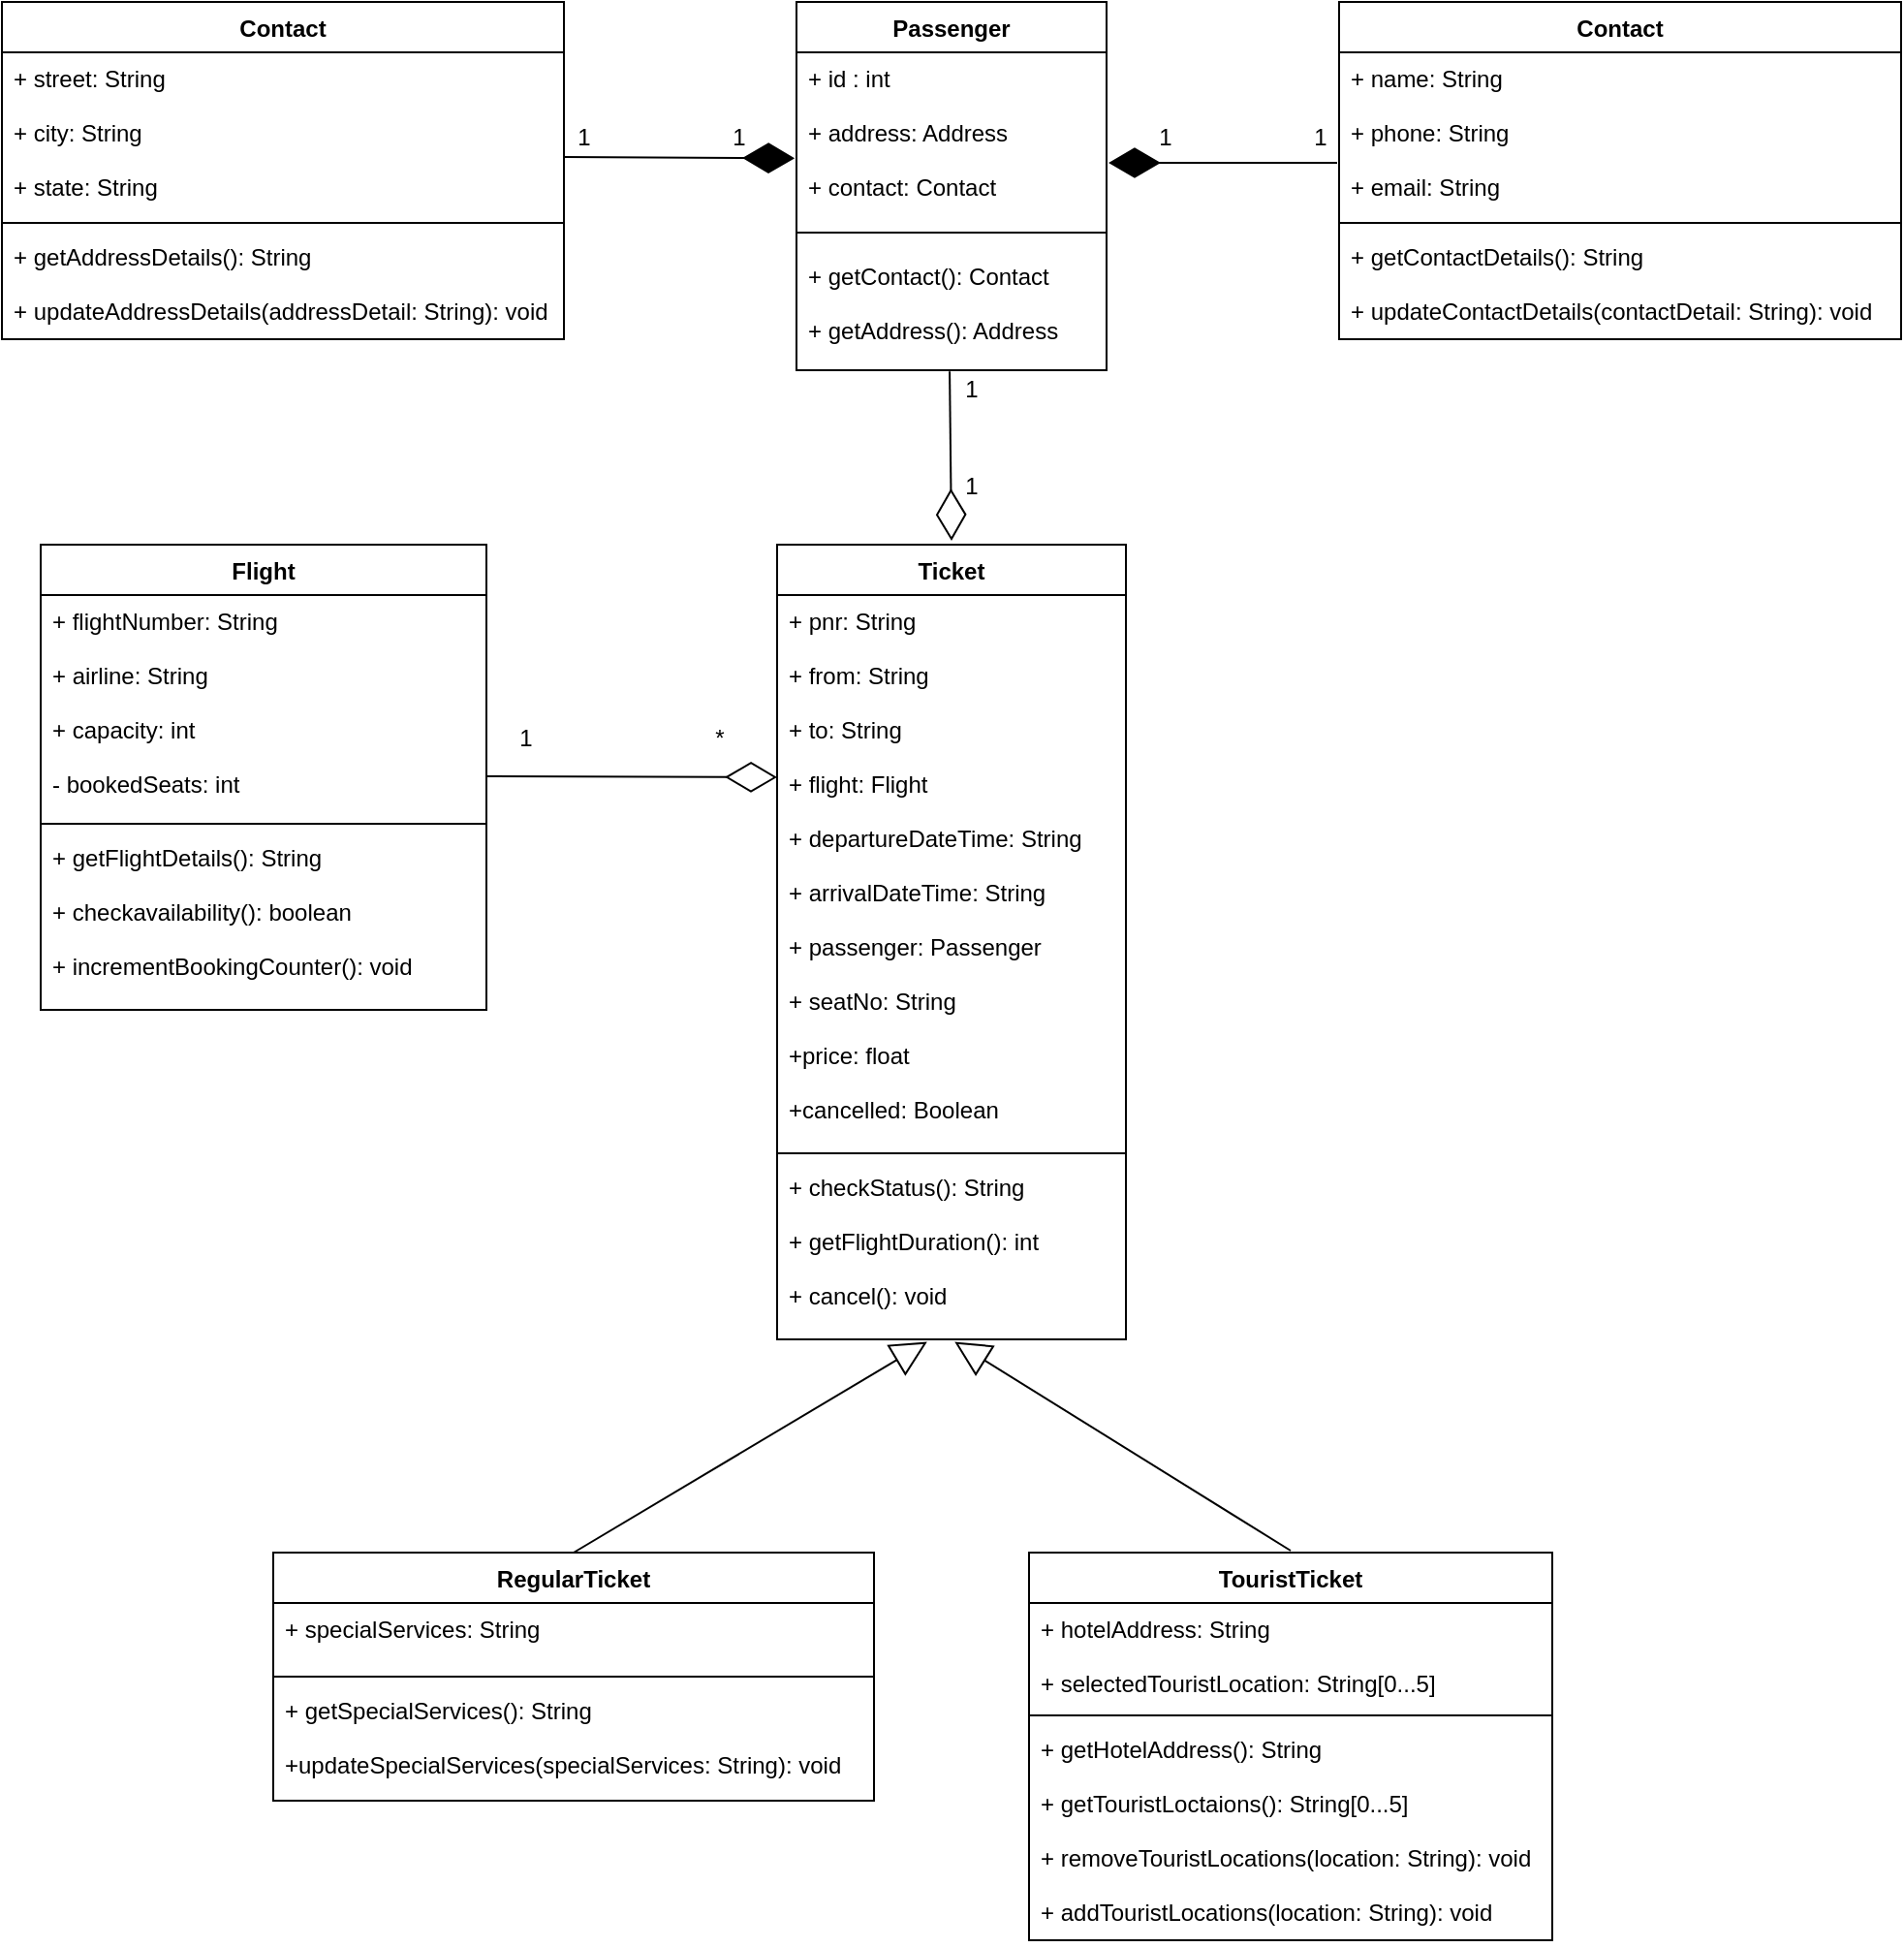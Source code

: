 <mxfile version="14.4.3" type="device"><diagram id="8fv_rD8Y05uJvr2xYTI6" name="Page-1"><mxGraphModel dx="1209" dy="713" grid="1" gridSize="10" guides="1" tooltips="1" connect="1" arrows="1" fold="1" page="1" pageScale="1" pageWidth="1654" pageHeight="1169" math="0" shadow="0"><root><mxCell id="0"/><mxCell id="1" parent="0"/><mxCell id="OF5-fOeb-lvQOMKdBMDE-17" value="Passenger" style="swimlane;fontStyle=1;align=center;verticalAlign=top;childLayout=stackLayout;horizontal=1;startSize=26;horizontalStack=0;resizeParent=1;resizeParentMax=0;resizeLast=0;collapsible=1;marginBottom=0;" vertex="1" parent="1"><mxGeometry x="520" y="80" width="160" height="190" as="geometry"/></mxCell><mxCell id="OF5-fOeb-lvQOMKdBMDE-18" value="+ id : int &#10;&#10;+ address: Address&#10;&#10;+ contact: Contact" style="text;strokeColor=none;fillColor=none;align=left;verticalAlign=top;spacingLeft=4;spacingRight=4;overflow=hidden;rotatable=0;points=[[0,0.5],[1,0.5]];portConstraint=eastwest;" vertex="1" parent="OF5-fOeb-lvQOMKdBMDE-17"><mxGeometry y="26" width="160" height="84" as="geometry"/></mxCell><mxCell id="OF5-fOeb-lvQOMKdBMDE-53" value="" style="endArrow=diamondThin;endFill=1;endSize=24;html=1;entryX=-0.006;entryY=0.651;entryDx=0;entryDy=0;entryPerimeter=0;" edge="1" parent="OF5-fOeb-lvQOMKdBMDE-17" target="OF5-fOeb-lvQOMKdBMDE-18"><mxGeometry width="160" relative="1" as="geometry"><mxPoint x="-120" y="80" as="sourcePoint"/><mxPoint x="40" y="80" as="targetPoint"/></mxGeometry></mxCell><mxCell id="OF5-fOeb-lvQOMKdBMDE-19" value="" style="line;strokeWidth=1;fillColor=none;align=left;verticalAlign=middle;spacingTop=-1;spacingLeft=3;spacingRight=3;rotatable=0;labelPosition=right;points=[];portConstraint=eastwest;" vertex="1" parent="OF5-fOeb-lvQOMKdBMDE-17"><mxGeometry y="110" width="160" height="18" as="geometry"/></mxCell><mxCell id="OF5-fOeb-lvQOMKdBMDE-20" value="+ getContact(): Contact&#10;&#10;+ getAddress(): Address" style="text;strokeColor=none;fillColor=none;align=left;verticalAlign=top;spacingLeft=4;spacingRight=4;overflow=hidden;rotatable=0;points=[[0,0.5],[1,0.5]];portConstraint=eastwest;" vertex="1" parent="OF5-fOeb-lvQOMKdBMDE-17"><mxGeometry y="128" width="160" height="62" as="geometry"/></mxCell><mxCell id="OF5-fOeb-lvQOMKdBMDE-21" value="Contact" style="swimlane;fontStyle=1;align=center;verticalAlign=top;childLayout=stackLayout;horizontal=1;startSize=26;horizontalStack=0;resizeParent=1;resizeParentMax=0;resizeLast=0;collapsible=1;marginBottom=0;" vertex="1" parent="1"><mxGeometry x="800" y="80" width="290" height="174" as="geometry"/></mxCell><mxCell id="OF5-fOeb-lvQOMKdBMDE-22" value="+ name: String&#10;&#10;+ phone: String&#10;&#10;+ email: String" style="text;strokeColor=none;fillColor=none;align=left;verticalAlign=top;spacingLeft=4;spacingRight=4;overflow=hidden;rotatable=0;points=[[0,0.5],[1,0.5]];portConstraint=eastwest;" vertex="1" parent="OF5-fOeb-lvQOMKdBMDE-21"><mxGeometry y="26" width="290" height="84" as="geometry"/></mxCell><mxCell id="OF5-fOeb-lvQOMKdBMDE-23" value="" style="line;strokeWidth=1;fillColor=none;align=left;verticalAlign=middle;spacingTop=-1;spacingLeft=3;spacingRight=3;rotatable=0;labelPosition=right;points=[];portConstraint=eastwest;" vertex="1" parent="OF5-fOeb-lvQOMKdBMDE-21"><mxGeometry y="110" width="290" height="8" as="geometry"/></mxCell><mxCell id="OF5-fOeb-lvQOMKdBMDE-24" value="+ getContactDetails(): String&#10;&#10;+ updateContactDetails(contactDetail: String): void" style="text;strokeColor=none;fillColor=none;align=left;verticalAlign=top;spacingLeft=4;spacingRight=4;overflow=hidden;rotatable=0;points=[[0,0.5],[1,0.5]];portConstraint=eastwest;" vertex="1" parent="OF5-fOeb-lvQOMKdBMDE-21"><mxGeometry y="118" width="290" height="56" as="geometry"/></mxCell><mxCell id="OF5-fOeb-lvQOMKdBMDE-25" value="Contact" style="swimlane;fontStyle=1;align=center;verticalAlign=top;childLayout=stackLayout;horizontal=1;startSize=26;horizontalStack=0;resizeParent=1;resizeParentMax=0;resizeLast=0;collapsible=1;marginBottom=0;" vertex="1" parent="1"><mxGeometry x="110" y="80" width="290" height="174" as="geometry"/></mxCell><mxCell id="OF5-fOeb-lvQOMKdBMDE-26" value="+ street: String&#10;&#10;+ city: String&#10;&#10;+ state: String" style="text;strokeColor=none;fillColor=none;align=left;verticalAlign=top;spacingLeft=4;spacingRight=4;overflow=hidden;rotatable=0;points=[[0,0.5],[1,0.5]];portConstraint=eastwest;" vertex="1" parent="OF5-fOeb-lvQOMKdBMDE-25"><mxGeometry y="26" width="290" height="84" as="geometry"/></mxCell><mxCell id="OF5-fOeb-lvQOMKdBMDE-27" value="" style="line;strokeWidth=1;fillColor=none;align=left;verticalAlign=middle;spacingTop=-1;spacingLeft=3;spacingRight=3;rotatable=0;labelPosition=right;points=[];portConstraint=eastwest;" vertex="1" parent="OF5-fOeb-lvQOMKdBMDE-25"><mxGeometry y="110" width="290" height="8" as="geometry"/></mxCell><mxCell id="OF5-fOeb-lvQOMKdBMDE-28" value="+ getAddressDetails(): String&#10;&#10;+ updateAddressDetails(addressDetail: String): void" style="text;strokeColor=none;fillColor=none;align=left;verticalAlign=top;spacingLeft=4;spacingRight=4;overflow=hidden;rotatable=0;points=[[0,0.5],[1,0.5]];portConstraint=eastwest;" vertex="1" parent="OF5-fOeb-lvQOMKdBMDE-25"><mxGeometry y="118" width="290" height="56" as="geometry"/></mxCell><mxCell id="OF5-fOeb-lvQOMKdBMDE-29" value="Flight" style="swimlane;fontStyle=1;align=center;verticalAlign=top;childLayout=stackLayout;horizontal=1;startSize=26;horizontalStack=0;resizeParent=1;resizeParentMax=0;resizeLast=0;collapsible=1;marginBottom=0;" vertex="1" parent="1"><mxGeometry x="130" y="360" width="230" height="240" as="geometry"/></mxCell><mxCell id="OF5-fOeb-lvQOMKdBMDE-30" value="+ flightNumber: String&#10;&#10;+ airline: String&#10;&#10;+ capacity: int&#10;&#10;- bookedSeats: int" style="text;strokeColor=none;fillColor=none;align=left;verticalAlign=top;spacingLeft=4;spacingRight=4;overflow=hidden;rotatable=0;points=[[0,0.5],[1,0.5]];portConstraint=eastwest;" vertex="1" parent="OF5-fOeb-lvQOMKdBMDE-29"><mxGeometry y="26" width="230" height="114" as="geometry"/></mxCell><mxCell id="OF5-fOeb-lvQOMKdBMDE-31" value="" style="line;strokeWidth=1;fillColor=none;align=left;verticalAlign=middle;spacingTop=-1;spacingLeft=3;spacingRight=3;rotatable=0;labelPosition=right;points=[];portConstraint=eastwest;" vertex="1" parent="OF5-fOeb-lvQOMKdBMDE-29"><mxGeometry y="140" width="230" height="8" as="geometry"/></mxCell><mxCell id="OF5-fOeb-lvQOMKdBMDE-32" value="+ getFlightDetails(): String&#10;&#10;+ checkavailability(): boolean&#10;&#10;+ incrementBookingCounter(): void" style="text;strokeColor=none;fillColor=none;align=left;verticalAlign=top;spacingLeft=4;spacingRight=4;overflow=hidden;rotatable=0;points=[[0,0.5],[1,0.5]];portConstraint=eastwest;" vertex="1" parent="OF5-fOeb-lvQOMKdBMDE-29"><mxGeometry y="148" width="230" height="92" as="geometry"/></mxCell><mxCell id="OF5-fOeb-lvQOMKdBMDE-33" value="Ticket" style="swimlane;fontStyle=1;align=center;verticalAlign=top;childLayout=stackLayout;horizontal=1;startSize=26;horizontalStack=0;resizeParent=1;resizeParentMax=0;resizeLast=0;collapsible=1;marginBottom=0;" vertex="1" parent="1"><mxGeometry x="510" y="360" width="180" height="410" as="geometry"/></mxCell><mxCell id="OF5-fOeb-lvQOMKdBMDE-34" value="+ pnr: String&#10;&#10;+ from: String&#10;&#10;+ to: String&#10;&#10;+ flight: Flight&#10;&#10;+ departureDateTime: String&#10;&#10;+ arrivalDateTime: String&#10;&#10;+ passenger: Passenger&#10;&#10;+ seatNo: String&#10;&#10;+price: float&#10;&#10;+cancelled: Boolean&#10;&#10;" style="text;strokeColor=none;fillColor=none;align=left;verticalAlign=top;spacingLeft=4;spacingRight=4;overflow=hidden;rotatable=0;points=[[0,0.5],[1,0.5]];portConstraint=eastwest;" vertex="1" parent="OF5-fOeb-lvQOMKdBMDE-33"><mxGeometry y="26" width="180" height="284" as="geometry"/></mxCell><mxCell id="OF5-fOeb-lvQOMKdBMDE-35" value="" style="line;strokeWidth=1;fillColor=none;align=left;verticalAlign=middle;spacingTop=-1;spacingLeft=3;spacingRight=3;rotatable=0;labelPosition=right;points=[];portConstraint=eastwest;" vertex="1" parent="OF5-fOeb-lvQOMKdBMDE-33"><mxGeometry y="310" width="180" height="8" as="geometry"/></mxCell><mxCell id="OF5-fOeb-lvQOMKdBMDE-36" value="+ checkStatus(): String&#10;&#10;+ getFlightDuration(): int&#10;&#10;+ cancel(): void" style="text;strokeColor=none;fillColor=none;align=left;verticalAlign=top;spacingLeft=4;spacingRight=4;overflow=hidden;rotatable=0;points=[[0,0.5],[1,0.5]];portConstraint=eastwest;" vertex="1" parent="OF5-fOeb-lvQOMKdBMDE-33"><mxGeometry y="318" width="180" height="92" as="geometry"/></mxCell><mxCell id="OF5-fOeb-lvQOMKdBMDE-45" value="TouristTicket" style="swimlane;fontStyle=1;align=center;verticalAlign=top;childLayout=stackLayout;horizontal=1;startSize=26;horizontalStack=0;resizeParent=1;resizeParentMax=0;resizeLast=0;collapsible=1;marginBottom=0;" vertex="1" parent="1"><mxGeometry x="640" y="880" width="270" height="200" as="geometry"/></mxCell><mxCell id="OF5-fOeb-lvQOMKdBMDE-46" value="+ hotelAddress: String&#10;&#10;+ selectedTouristLocation: String[0...5]&#10;" style="text;strokeColor=none;fillColor=none;align=left;verticalAlign=top;spacingLeft=4;spacingRight=4;overflow=hidden;rotatable=0;points=[[0,0.5],[1,0.5]];portConstraint=eastwest;" vertex="1" parent="OF5-fOeb-lvQOMKdBMDE-45"><mxGeometry y="26" width="270" height="54" as="geometry"/></mxCell><mxCell id="OF5-fOeb-lvQOMKdBMDE-47" value="" style="line;strokeWidth=1;fillColor=none;align=left;verticalAlign=middle;spacingTop=-1;spacingLeft=3;spacingRight=3;rotatable=0;labelPosition=right;points=[];portConstraint=eastwest;" vertex="1" parent="OF5-fOeb-lvQOMKdBMDE-45"><mxGeometry y="80" width="270" height="8" as="geometry"/></mxCell><mxCell id="OF5-fOeb-lvQOMKdBMDE-48" value="+ getHotelAddress(): String&#10;&#10;+ getTouristLoctaions(): String[0...5]&#10;&#10;+ removeTouristLocations(location: String): void&#10;&#10;+ addTouristLocations(location: String): void" style="text;strokeColor=none;fillColor=none;align=left;verticalAlign=top;spacingLeft=4;spacingRight=4;overflow=hidden;rotatable=0;points=[[0,0.5],[1,0.5]];portConstraint=eastwest;" vertex="1" parent="OF5-fOeb-lvQOMKdBMDE-45"><mxGeometry y="88" width="270" height="112" as="geometry"/></mxCell><mxCell id="OF5-fOeb-lvQOMKdBMDE-49" value="RegularTicket" style="swimlane;fontStyle=1;align=center;verticalAlign=top;childLayout=stackLayout;horizontal=1;startSize=26;horizontalStack=0;resizeParent=1;resizeParentMax=0;resizeLast=0;collapsible=1;marginBottom=0;" vertex="1" parent="1"><mxGeometry x="250" y="880" width="310" height="128" as="geometry"/></mxCell><mxCell id="OF5-fOeb-lvQOMKdBMDE-50" value="+ specialServices: String" style="text;strokeColor=none;fillColor=none;align=left;verticalAlign=top;spacingLeft=4;spacingRight=4;overflow=hidden;rotatable=0;points=[[0,0.5],[1,0.5]];portConstraint=eastwest;" vertex="1" parent="OF5-fOeb-lvQOMKdBMDE-49"><mxGeometry y="26" width="310" height="34" as="geometry"/></mxCell><mxCell id="OF5-fOeb-lvQOMKdBMDE-51" value="" style="line;strokeWidth=1;fillColor=none;align=left;verticalAlign=middle;spacingTop=-1;spacingLeft=3;spacingRight=3;rotatable=0;labelPosition=right;points=[];portConstraint=eastwest;" vertex="1" parent="OF5-fOeb-lvQOMKdBMDE-49"><mxGeometry y="60" width="310" height="8" as="geometry"/></mxCell><mxCell id="OF5-fOeb-lvQOMKdBMDE-52" value="+ getSpecialServices(): String&#10;&#10;+updateSpecialServices(specialServices: String): void" style="text;strokeColor=none;fillColor=none;align=left;verticalAlign=top;spacingLeft=4;spacingRight=4;overflow=hidden;rotatable=0;points=[[0,0.5],[1,0.5]];portConstraint=eastwest;" vertex="1" parent="OF5-fOeb-lvQOMKdBMDE-49"><mxGeometry y="68" width="310" height="60" as="geometry"/></mxCell><mxCell id="OF5-fOeb-lvQOMKdBMDE-54" value="1" style="text;html=1;align=center;verticalAlign=middle;resizable=0;points=[];autosize=1;" vertex="1" parent="1"><mxGeometry x="400" y="140" width="20" height="20" as="geometry"/></mxCell><mxCell id="OF5-fOeb-lvQOMKdBMDE-55" value="1" style="text;html=1;align=center;verticalAlign=middle;resizable=0;points=[];autosize=1;" vertex="1" parent="1"><mxGeometry x="480" y="140" width="20" height="20" as="geometry"/></mxCell><mxCell id="OF5-fOeb-lvQOMKdBMDE-56" value="" style="endArrow=diamondThin;endFill=1;endSize=24;html=1;" edge="1" parent="1"><mxGeometry width="160" relative="1" as="geometry"><mxPoint x="799" y="163" as="sourcePoint"/><mxPoint x="681" y="163" as="targetPoint"/></mxGeometry></mxCell><mxCell id="OF5-fOeb-lvQOMKdBMDE-57" value="1" style="text;html=1;align=center;verticalAlign=middle;resizable=0;points=[];autosize=1;" vertex="1" parent="1"><mxGeometry x="780" y="140" width="20" height="20" as="geometry"/></mxCell><mxCell id="OF5-fOeb-lvQOMKdBMDE-58" value="1" style="text;html=1;align=center;verticalAlign=middle;resizable=0;points=[];autosize=1;" vertex="1" parent="1"><mxGeometry x="700" y="140" width="20" height="20" as="geometry"/></mxCell><mxCell id="OF5-fOeb-lvQOMKdBMDE-59" value="" style="endArrow=diamondThin;endFill=0;endSize=24;html=1;entryX=0.5;entryY=0;entryDx=0;entryDy=0;exitX=0.494;exitY=1.043;exitDx=0;exitDy=0;exitPerimeter=0;" edge="1" parent="1"><mxGeometry width="160" relative="1" as="geometry"><mxPoint x="599.04" y="270.666" as="sourcePoint"/><mxPoint x="600" y="358" as="targetPoint"/></mxGeometry></mxCell><mxCell id="OF5-fOeb-lvQOMKdBMDE-60" value="1" style="text;html=1;align=center;verticalAlign=middle;resizable=0;points=[];autosize=1;" vertex="1" parent="1"><mxGeometry x="600" y="270" width="20" height="20" as="geometry"/></mxCell><mxCell id="OF5-fOeb-lvQOMKdBMDE-61" value="1" style="text;html=1;align=center;verticalAlign=middle;resizable=0;points=[];autosize=1;" vertex="1" parent="1"><mxGeometry x="600" y="320" width="20" height="20" as="geometry"/></mxCell><mxCell id="OF5-fOeb-lvQOMKdBMDE-62" value="" style="endArrow=diamondThin;endFill=0;endSize=24;html=1;" edge="1" parent="1"><mxGeometry width="160" relative="1" as="geometry"><mxPoint x="360" y="479.5" as="sourcePoint"/><mxPoint x="510" y="480" as="targetPoint"/></mxGeometry></mxCell><mxCell id="OF5-fOeb-lvQOMKdBMDE-63" value="*" style="text;html=1;align=center;verticalAlign=middle;resizable=0;points=[];autosize=1;" vertex="1" parent="1"><mxGeometry x="470" y="450" width="20" height="20" as="geometry"/></mxCell><mxCell id="OF5-fOeb-lvQOMKdBMDE-64" value="1" style="text;html=1;align=center;verticalAlign=middle;resizable=0;points=[];autosize=1;" vertex="1" parent="1"><mxGeometry x="370" y="450" width="20" height="20" as="geometry"/></mxCell><mxCell id="OF5-fOeb-lvQOMKdBMDE-67" value="Extends" style="endArrow=block;endSize=16;endFill=0;labelBackgroundColor=none;noLabel=1;fontColor=none;entryX=0.509;entryY=1.014;entryDx=0;entryDy=0;entryPerimeter=0;" edge="1" parent="1" target="OF5-fOeb-lvQOMKdBMDE-36"><mxGeometry x="0.496" y="-147" width="160" relative="1" as="geometry"><mxPoint x="775" y="879" as="sourcePoint"/><mxPoint x="620" y="774" as="targetPoint"/><Array as="points"/><mxPoint as="offset"/></mxGeometry></mxCell><mxCell id="OF5-fOeb-lvQOMKdBMDE-68" value="Extends" style="endArrow=block;endSize=16;endFill=0;labelBackgroundColor=none;noLabel=1;fontColor=none;entryX=0.43;entryY=1.014;entryDx=0;entryDy=0;entryPerimeter=0;exitX=0.5;exitY=0;exitDx=0;exitDy=0;" edge="1" parent="1" source="OF5-fOeb-lvQOMKdBMDE-49" target="OF5-fOeb-lvQOMKdBMDE-36"><mxGeometry x="0.496" y="-147" width="160" relative="1" as="geometry"><mxPoint x="540" y="990" as="sourcePoint"/><mxPoint x="700" y="990" as="targetPoint"/><Array as="points"/><mxPoint as="offset"/></mxGeometry></mxCell></root></mxGraphModel></diagram></mxfile>